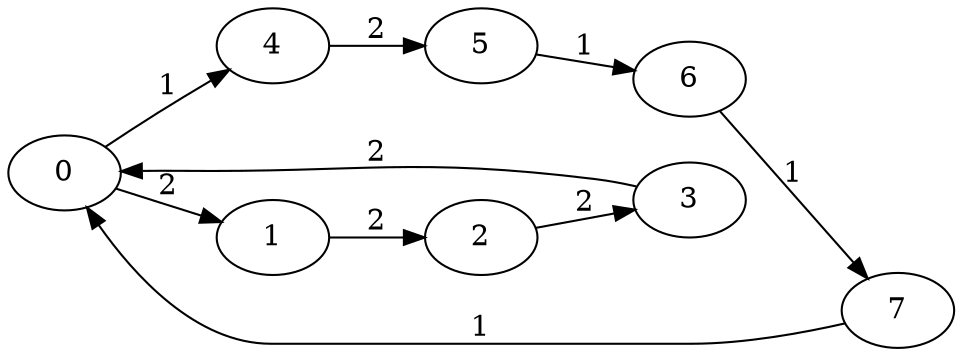 digraph g {
rankdir = LR
0; 1; 2; 3; 4; 5; 6; 7;
0 -> 1[label="2"]
1 -> 2[label="2"]
2 -> 3[label="2"]
3 -> 0[label="2"]
0 -> 4[label="1"]
4 -> 5[label="2"]
5 -> 6[label="1"]
6 -> 7[label="1"]
7 -> 0[label="1"]
}
